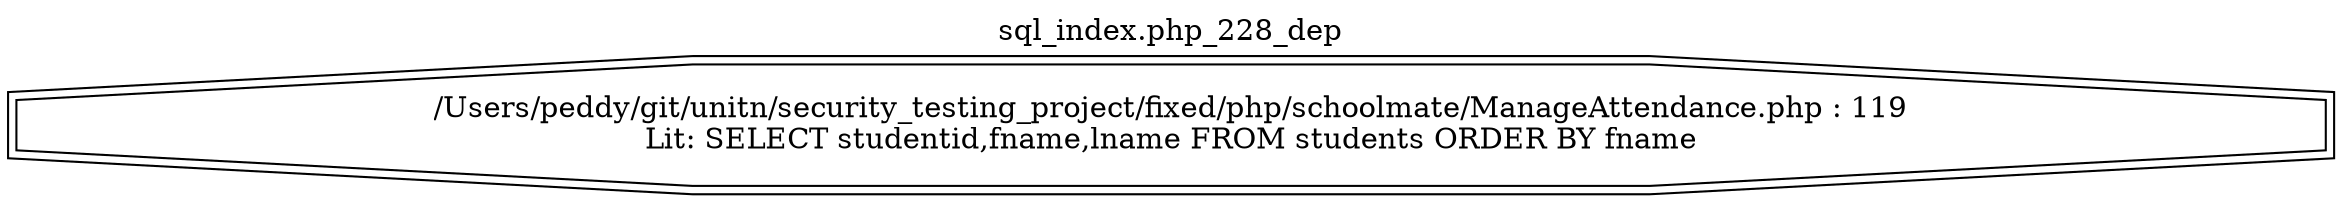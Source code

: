 digraph cfg {
  label="sql_index.php_228_dep";
  labelloc=t;
  n1 [shape=doubleoctagon, label="/Users/peddy/git/unitn/security_testing_project/fixed/php/schoolmate/ManageAttendance.php : 119\nLit: SELECT studentid,fname,lname FROM students ORDER BY fname\n"];
}
